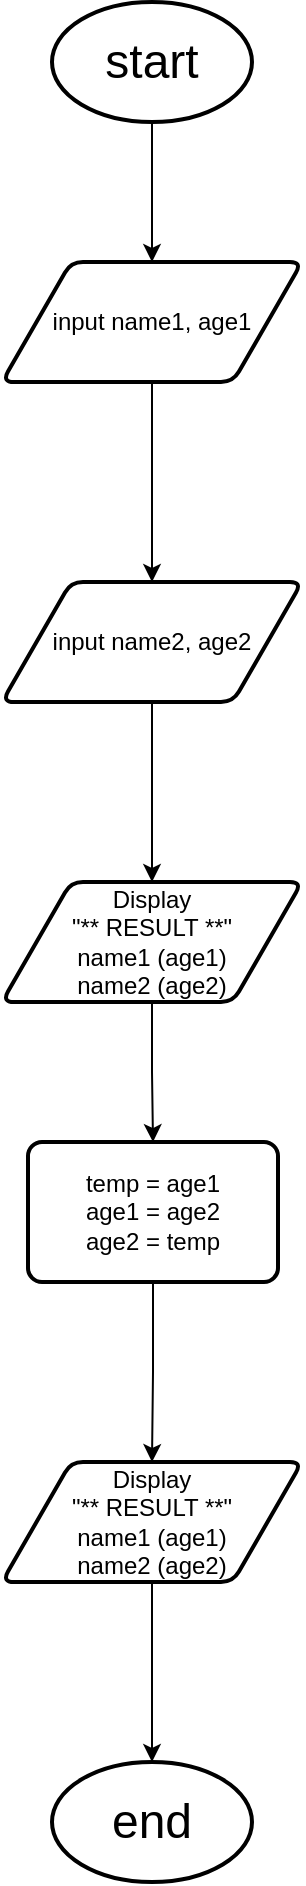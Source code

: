 <mxfile version="25.0.3">
  <diagram name="Page-1" id="TCuosOfil4H2SIOo5u4q">
    <mxGraphModel dx="1434" dy="746" grid="1" gridSize="10" guides="1" tooltips="1" connect="1" arrows="1" fold="1" page="1" pageScale="1" pageWidth="850" pageHeight="1100" math="0" shadow="0">
      <root>
        <mxCell id="0" />
        <mxCell id="1" parent="0" />
        <mxCell id="3tHCoVsbPijlAQehsjFj-8" style="edgeStyle=orthogonalEdgeStyle;rounded=0;orthogonalLoop=1;jettySize=auto;html=1;entryX=0.5;entryY=0;entryDx=0;entryDy=0;" parent="1" source="3tHCoVsbPijlAQehsjFj-1" target="3tHCoVsbPijlAQehsjFj-4" edge="1">
          <mxGeometry relative="1" as="geometry" />
        </mxCell>
        <mxCell id="3tHCoVsbPijlAQehsjFj-1" value="&lt;font style=&quot;font-size: 24px;&quot;&gt;start&lt;/font&gt;" style="strokeWidth=2;html=1;shape=mxgraph.flowchart.start_1;whiteSpace=wrap;" parent="1" vertex="1">
          <mxGeometry x="375" y="40" width="100" height="60" as="geometry" />
        </mxCell>
        <mxCell id="3tHCoVsbPijlAQehsjFj-3" value="&lt;font style=&quot;font-size: 24px;&quot;&gt;end&lt;/font&gt;" style="strokeWidth=2;html=1;shape=mxgraph.flowchart.start_1;whiteSpace=wrap;" parent="1" vertex="1">
          <mxGeometry x="375" y="920" width="100" height="60" as="geometry" />
        </mxCell>
        <mxCell id="3tHCoVsbPijlAQehsjFj-9" style="edgeStyle=orthogonalEdgeStyle;rounded=0;orthogonalLoop=1;jettySize=auto;html=1;" parent="1" source="3tHCoVsbPijlAQehsjFj-4" target="3tHCoVsbPijlAQehsjFj-7" edge="1">
          <mxGeometry relative="1" as="geometry" />
        </mxCell>
        <mxCell id="3tHCoVsbPijlAQehsjFj-4" value="input name1, age1" style="shape=parallelogram;html=1;strokeWidth=2;perimeter=parallelogramPerimeter;whiteSpace=wrap;rounded=1;arcSize=12;size=0.23;" parent="1" vertex="1">
          <mxGeometry x="350" y="170" width="150" height="60" as="geometry" />
        </mxCell>
        <mxCell id="3tHCoVsbPijlAQehsjFj-14" style="edgeStyle=orthogonalEdgeStyle;rounded=0;orthogonalLoop=1;jettySize=auto;html=1;entryX=0.5;entryY=0;entryDx=0;entryDy=0;" parent="1" source="3tHCoVsbPijlAQehsjFj-7" target="3tHCoVsbPijlAQehsjFj-12" edge="1">
          <mxGeometry relative="1" as="geometry" />
        </mxCell>
        <mxCell id="3tHCoVsbPijlAQehsjFj-7" value="input name2, age2" style="shape=parallelogram;html=1;strokeWidth=2;perimeter=parallelogramPerimeter;whiteSpace=wrap;rounded=1;arcSize=12;size=0.23;" parent="1" vertex="1">
          <mxGeometry x="350" y="330" width="150" height="60" as="geometry" />
        </mxCell>
        <mxCell id="3tHCoVsbPijlAQehsjFj-16" style="edgeStyle=orthogonalEdgeStyle;rounded=0;orthogonalLoop=1;jettySize=auto;html=1;entryX=0.5;entryY=0;entryDx=0;entryDy=0;" parent="1" source="3tHCoVsbPijlAQehsjFj-10" target="3tHCoVsbPijlAQehsjFj-15" edge="1">
          <mxGeometry relative="1" as="geometry" />
        </mxCell>
        <mxCell id="3tHCoVsbPijlAQehsjFj-10" value="temp = age1&lt;br&gt;age1 = age2&lt;br&gt;age2 = temp" style="rounded=1;whiteSpace=wrap;html=1;absoluteArcSize=1;arcSize=14;strokeWidth=2;" parent="1" vertex="1">
          <mxGeometry x="363" y="610" width="125" height="70" as="geometry" />
        </mxCell>
        <mxCell id="3tHCoVsbPijlAQehsjFj-13" style="edgeStyle=orthogonalEdgeStyle;rounded=0;orthogonalLoop=1;jettySize=auto;html=1;entryX=0.5;entryY=0;entryDx=0;entryDy=0;" parent="1" source="3tHCoVsbPijlAQehsjFj-12" target="3tHCoVsbPijlAQehsjFj-10" edge="1">
          <mxGeometry relative="1" as="geometry" />
        </mxCell>
        <mxCell id="3tHCoVsbPijlAQehsjFj-12" value="Display&lt;div&gt;&quot;** RESULT **&quot;&lt;/div&gt;&lt;div&gt;name1 (age1)&lt;/div&gt;&lt;div&gt;name2 (age2)&lt;/div&gt;" style="shape=parallelogram;html=1;strokeWidth=2;perimeter=parallelogramPerimeter;whiteSpace=wrap;rounded=1;arcSize=12;size=0.23;" parent="1" vertex="1">
          <mxGeometry x="350" y="480" width="150" height="60" as="geometry" />
        </mxCell>
        <mxCell id="3tHCoVsbPijlAQehsjFj-15" value="Display&lt;div&gt;&quot;** RESULT **&quot;&lt;/div&gt;&lt;div&gt;name1 (age1)&lt;/div&gt;&lt;div&gt;name2 (age2)&lt;/div&gt;" style="shape=parallelogram;html=1;strokeWidth=2;perimeter=parallelogramPerimeter;whiteSpace=wrap;rounded=1;arcSize=12;size=0.23;" parent="1" vertex="1">
          <mxGeometry x="350" y="770" width="150" height="60" as="geometry" />
        </mxCell>
        <mxCell id="3tHCoVsbPijlAQehsjFj-18" style="edgeStyle=orthogonalEdgeStyle;rounded=0;orthogonalLoop=1;jettySize=auto;html=1;entryX=0.5;entryY=0;entryDx=0;entryDy=0;entryPerimeter=0;" parent="1" source="3tHCoVsbPijlAQehsjFj-15" target="3tHCoVsbPijlAQehsjFj-3" edge="1">
          <mxGeometry relative="1" as="geometry" />
        </mxCell>
      </root>
    </mxGraphModel>
  </diagram>
</mxfile>
